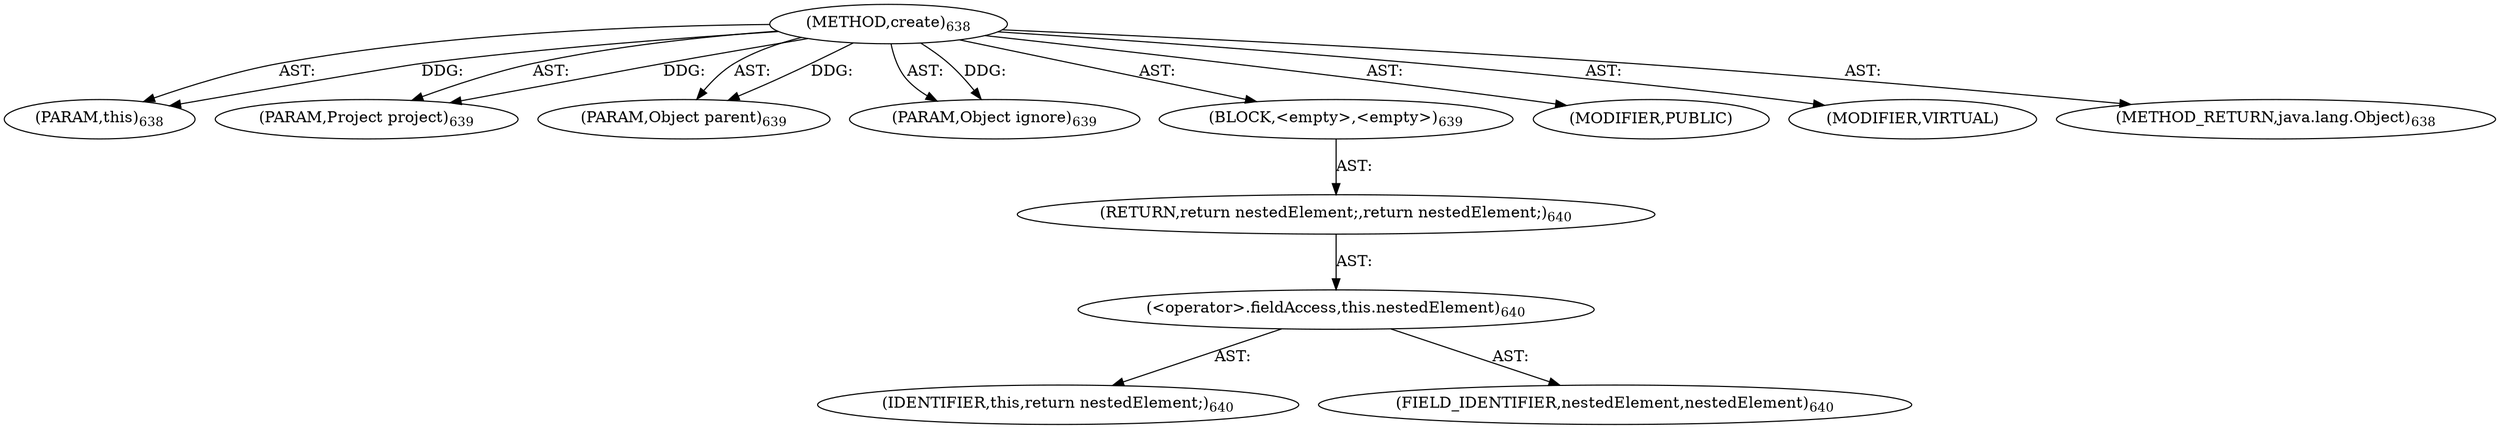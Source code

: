 digraph "create" {  
"111669149742" [label = <(METHOD,create)<SUB>638</SUB>> ]
"115964117150" [label = <(PARAM,this)<SUB>638</SUB>> ]
"115964117151" [label = <(PARAM,Project project)<SUB>639</SUB>> ]
"115964117152" [label = <(PARAM,Object parent)<SUB>639</SUB>> ]
"115964117153" [label = <(PARAM,Object ignore)<SUB>639</SUB>> ]
"25769803971" [label = <(BLOCK,&lt;empty&gt;,&lt;empty&gt;)<SUB>639</SUB>> ]
"146028888107" [label = <(RETURN,return nestedElement;,return nestedElement;)<SUB>640</SUB>> ]
"30064771822" [label = <(&lt;operator&gt;.fieldAccess,this.nestedElement)<SUB>640</SUB>> ]
"68719477448" [label = <(IDENTIFIER,this,return nestedElement;)<SUB>640</SUB>> ]
"55834574992" [label = <(FIELD_IDENTIFIER,nestedElement,nestedElement)<SUB>640</SUB>> ]
"133143986294" [label = <(MODIFIER,PUBLIC)> ]
"133143986295" [label = <(MODIFIER,VIRTUAL)> ]
"128849018926" [label = <(METHOD_RETURN,java.lang.Object)<SUB>638</SUB>> ]
  "111669149742" -> "115964117150"  [ label = "AST: "] 
  "111669149742" -> "115964117151"  [ label = "AST: "] 
  "111669149742" -> "115964117152"  [ label = "AST: "] 
  "111669149742" -> "115964117153"  [ label = "AST: "] 
  "111669149742" -> "25769803971"  [ label = "AST: "] 
  "111669149742" -> "133143986294"  [ label = "AST: "] 
  "111669149742" -> "133143986295"  [ label = "AST: "] 
  "111669149742" -> "128849018926"  [ label = "AST: "] 
  "25769803971" -> "146028888107"  [ label = "AST: "] 
  "146028888107" -> "30064771822"  [ label = "AST: "] 
  "30064771822" -> "68719477448"  [ label = "AST: "] 
  "30064771822" -> "55834574992"  [ label = "AST: "] 
  "111669149742" -> "115964117150"  [ label = "DDG: "] 
  "111669149742" -> "115964117151"  [ label = "DDG: "] 
  "111669149742" -> "115964117152"  [ label = "DDG: "] 
  "111669149742" -> "115964117153"  [ label = "DDG: "] 
}
